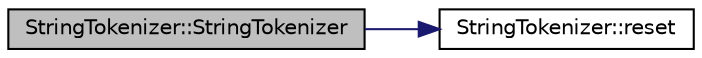 digraph "StringTokenizer::StringTokenizer"
{
  edge [fontname="Helvetica",fontsize="10",labelfontname="Helvetica",labelfontsize="10"];
  node [fontname="Helvetica",fontsize="10",shape=record];
  rankdir="LR";
  Node1 [label="StringTokenizer::StringTokenizer",height=0.2,width=0.4,color="black", fillcolor="grey75", style="filled" fontcolor="black"];
  Node1 -> Node2 [color="midnightblue",fontsize="10",style="solid",fontname="Helvetica"];
  Node2 [label="StringTokenizer::reset",height=0.2,width=0.4,color="black", fillcolor="white", style="filled",URL="$classStringTokenizer.html#a970150b7f574ffe0d09b47c4ad3d06da"];
}

